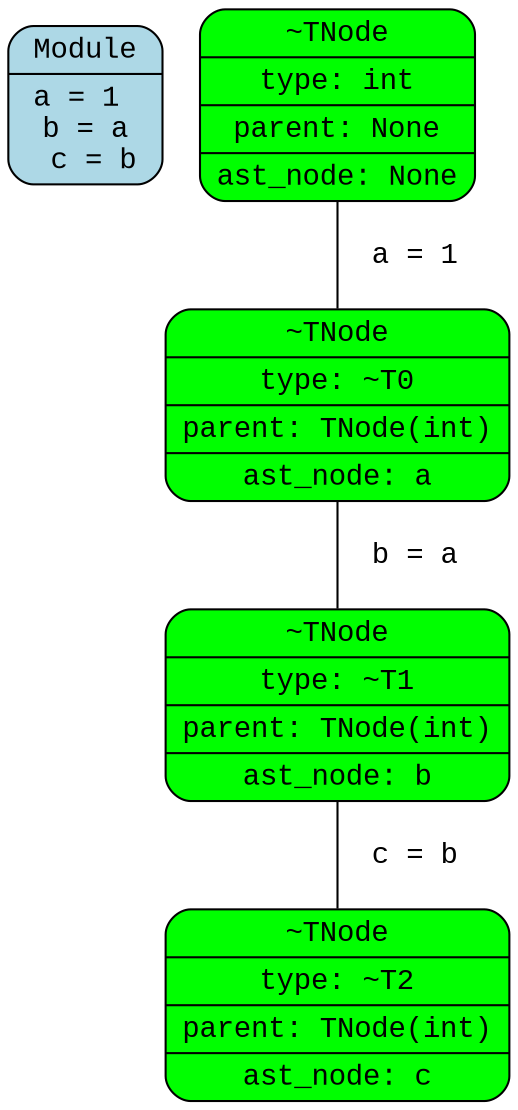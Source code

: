 digraph {

    node[fontname="Courier New"];
    edge[fontname="Courier New"]

    mod [label="{Module|a = 1 \n b = a \n c = b}"] [shape=Mrecord style=filled fillcolor=lightblue];


    subgraph tnodes{
        node[style=filled fillcolor=green shape=Mrecord];
        int [label= "{~TNode
            |type: int
            |parent: None
            |ast_node: None
            }"
        ];
        t0 [label= "{~TNode
            |type: ~T0
            |parent: TNode(int)
            |ast_node: a
            }"
        ];
        t1 [label= "{~TNode
            |type: ~T1
            |parent: TNode(int)
            |ast_node: b
            }"
        ];
        t2 [label= "{~TNode
            |type: ~T2
            |parent: TNode(int)
            |ast_node: c
            }"
        ];

        int -> t0 [dir=none label="  a = 1"];
        t0 -> t1 [dir=none label="  b = a"];
        t1 -> t2 [dir=none label="  c = b"];
    }

    {rank=min mod}

}